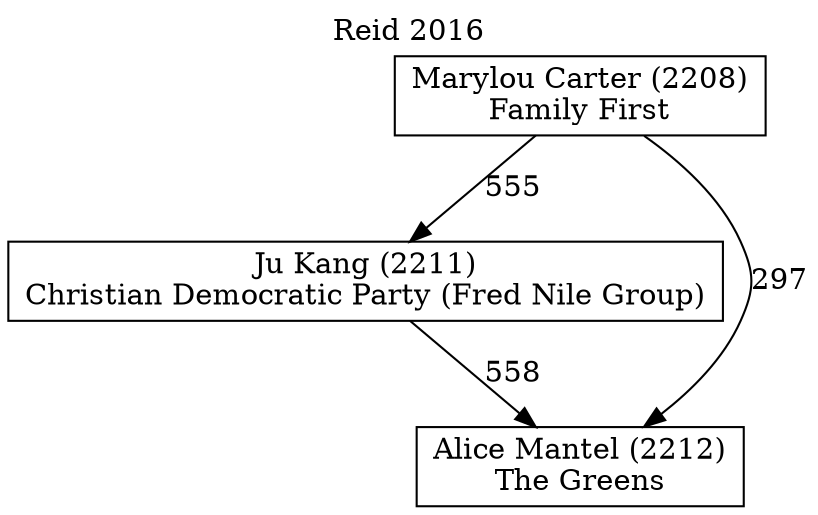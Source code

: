 // House preference flow
digraph "Alice Mantel (2212)_Reid_2016" {
	graph [label="Reid 2016" labelloc=t mclimit=10]
	node [shape=box]
	"Ju Kang (2211)" [label="Ju Kang (2211)
Christian Democratic Party (Fred Nile Group)"]
	"Alice Mantel (2212)" [label="Alice Mantel (2212)
The Greens"]
	"Marylou Carter (2208)" [label="Marylou Carter (2208)
Family First"]
	"Marylou Carter (2208)" -> "Ju Kang (2211)" [label=555]
	"Ju Kang (2211)" -> "Alice Mantel (2212)" [label=558]
	"Marylou Carter (2208)" -> "Alice Mantel (2212)" [label=297]
}
